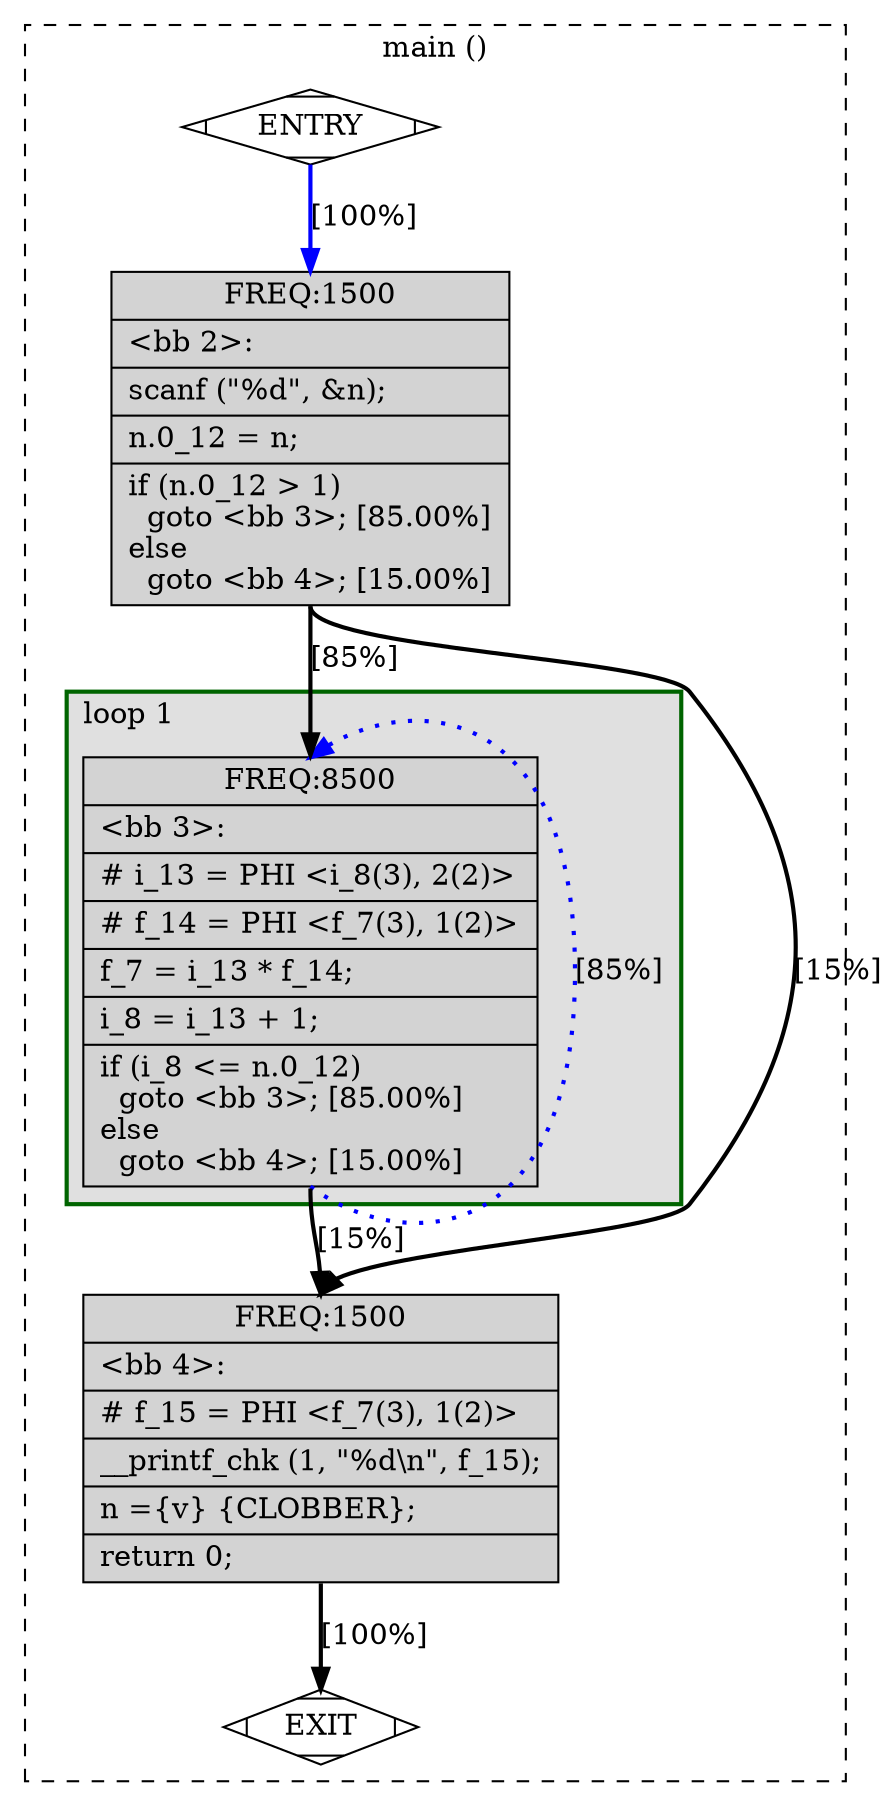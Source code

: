 digraph "main.c.123t.dce3" {
overlap=false;
subgraph "cluster_main" {
	style="dashed";
	color="black";
	label="main ()";
	subgraph cluster_23_1 {
	style="filled";
	color="darkgreen";
	fillcolor="grey88";
	label="loop 1";
	labeljust=l;
	penwidth=2;
	fn_23_basic_block_3 [shape=record,style=filled,fillcolor=lightgrey,label="{ FREQ:8500 |\<bb\ 3\>:\l\
|#\ i_13\ =\ PHI\ \<i_8(3),\ 2(2)\>\l\
|#\ f_14\ =\ PHI\ \<f_7(3),\ 1(2)\>\l\
|f_7\ =\ i_13\ *\ f_14;\l\
|i_8\ =\ i_13\ +\ 1;\l\
|if\ (i_8\ \<=\ n.0_12)\l\
\ \ goto\ \<bb\ 3\>;\ [85.00%]\l\
else\l\
\ \ goto\ \<bb\ 4\>;\ [15.00%]\l\
}"];

	}
	fn_23_basic_block_0 [shape=Mdiamond,style=filled,fillcolor=white,label="ENTRY"];

	fn_23_basic_block_1 [shape=Mdiamond,style=filled,fillcolor=white,label="EXIT"];

	fn_23_basic_block_2 [shape=record,style=filled,fillcolor=lightgrey,label="{ FREQ:1500 |\<bb\ 2\>:\l\
|scanf\ (\"%d\",\ &n);\l\
|n.0_12\ =\ n;\l\
|if\ (n.0_12\ \>\ 1)\l\
\ \ goto\ \<bb\ 3\>;\ [85.00%]\l\
else\l\
\ \ goto\ \<bb\ 4\>;\ [15.00%]\l\
}"];

	fn_23_basic_block_4 [shape=record,style=filled,fillcolor=lightgrey,label="{ FREQ:1500 |\<bb\ 4\>:\l\
|#\ f_15\ =\ PHI\ \<f_7(3),\ 1(2)\>\l\
|__printf_chk\ (1,\ \"%d\\n\",\ f_15);\l\
|n\ =\{v\}\ \{CLOBBER\};\l\
|return\ 0;\l\
}"];

	fn_23_basic_block_0:s -> fn_23_basic_block_2:n [style="solid,bold",color=blue,weight=100,constraint=true, label="[100%]"];
	fn_23_basic_block_2:s -> fn_23_basic_block_3:n [style="solid,bold",color=black,weight=10,constraint=true, label="[85%]"];
	fn_23_basic_block_2:s -> fn_23_basic_block_4:n [style="solid,bold",color=black,weight=10,constraint=true, label="[15%]"];
	fn_23_basic_block_3:s -> fn_23_basic_block_3:n [style="dotted,bold",color=blue,weight=10,constraint=false, label="[85%]"];
	fn_23_basic_block_3:s -> fn_23_basic_block_4:n [style="solid,bold",color=black,weight=10,constraint=true, label="[15%]"];
	fn_23_basic_block_4:s -> fn_23_basic_block_1:n [style="solid,bold",color=black,weight=10,constraint=true, label="[100%]"];
	fn_23_basic_block_0:s -> fn_23_basic_block_1:n [style="invis",constraint=true];
}
}
